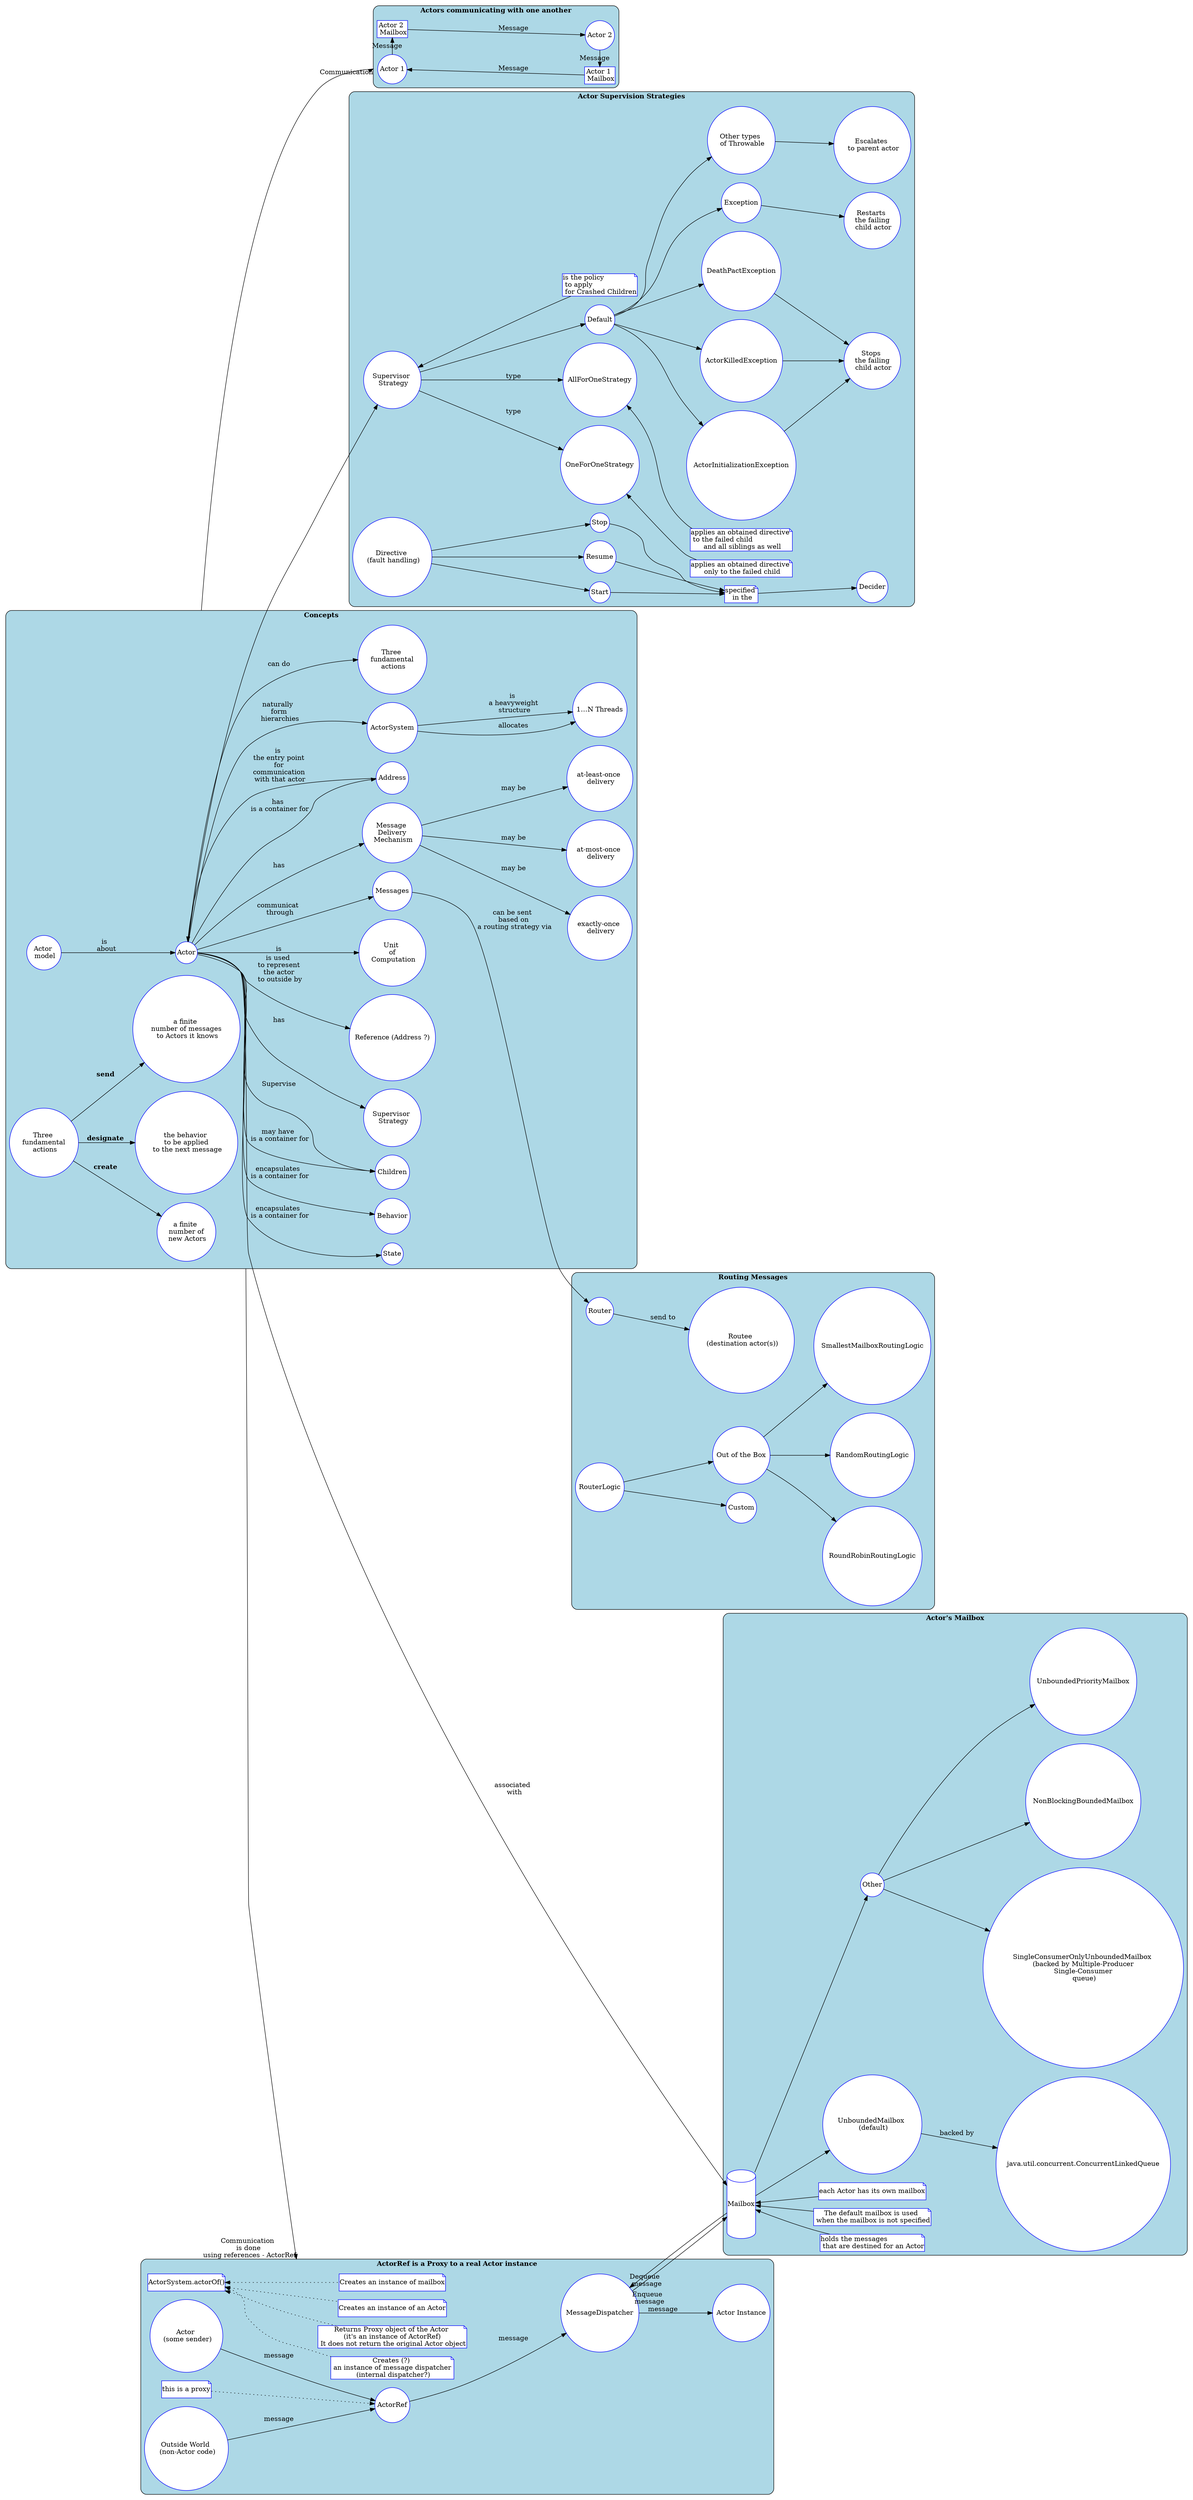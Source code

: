 digraph akka_actor {
	rankdir = "LR";
	compound = true;
	node [shape = circle style = filled fillcolor = white color = blue margin = 0.01];

	subgraph cluster_actor_model {
		label = <<B>Concepts</B>>; style = rounded; bgcolor = lightblue;
		
		"Actor \n model" -> Actor [label = "is \n about"];
		Actor -> "State" [label = "encapsulates \n is a container for"];
		Actor -> "Behavior" [label = "encapsulates \n is a container for"];
		Actor -> "Children" [label = "may have \n is a container for"];
		Actor -> "Supervisor \n Strategy" [label = "has"];
		Actor -> "Reference (Address ?)" [label = "is used \n to represent \n the actor \n to outside by"];
		Actor -> Address [label = "has \n is a container for"];
		Actor -> "Unit \n of \n Computation" [label = "is"];
		Actor -> "Messages" [label = "communicat \n through"];
		Address -> Actor [label = "is \n the entry point \n for \n communication \n with that actor"];
		Msg_Delivery [label = "Message \n Delivery \n Mechanism"];
		Actor -> Msg_Delivery [label = "has"];
		Msg_Delivery -> "at-most-once \n delivery" [label = "may be"];
		Msg_Delivery -> "at-least-once \n delivery" [label = "may be"];
		Msg_Delivery -> "exactly-once \n delivery" [label = "may be"];
		Actor -> ActorSystem [label = "naturally \n form \n hierarchies"];
		ActorSystem -> "1…N Threads" [label = "is \n a heavyweight \n structure"];
		ActorSystem -> "1…N Threads" [label = "allocates"];
		Actor -> "Three \n fundamental \n actions" [label = "can do"];
		Actions [label = "Three \n fundamental \n actions"];
		Actions -> "a finite \n number of messages \n to Actors it knows" [label = <<B>send</B>>]; 
		Actions -> "a finite \n number of \n new Actors" [label = <<B>create</B>>];
		Actions -> "the behavior \n to be applied \n to the next message" [label = <<B>designate</B>>];
	}

	subgraph cluster_mailbox {
	    label = <<B>Actor's Mailbox</B>>; style = rounded; bgcolor = lightblue;
	    Mailbox [shape=cylinder width=.03 height=2 ]
        Actor -> Mailbox [label = "associated \n with"];
	    note_mb_1 [label = "holds the messages \l that are destined for an Actor" shape = note];
	    note_mb_2 [label = "The default mailbox is used \n when the mailbox is not specified" shape = note];
	    note_mb_3 [label = "each Actor has its own mailbox" shape = note];
	    Mailbox -> {
	        note_mb_1;
	        note_mb_2;
	        note_mb_3;
	    } [dir = back];
	    Default_MB [label = "UnboundedMailbox \n (default)"];
	    Mailbox -> Default_MB;
	    Default_MB -> "java.util.concurrent.ConcurrentLinkedQueue" [label = "backed by"];
	    Mailbox -> Other;
	    Other -> {
	        "SingleConsumerOnlyUnboundedMailbox \n (backed by Multiple-Producer \n Single-Consumer \n queue)";
	        NonBlockingBoundedMailbox; UnboundedPriorityMailbox;
	    }
	}

    Actor -> actor_1 [headlabel="Communication" ltail=cluster_actor_model lhead=cluster_actor_communication];
	subgraph cluster_actor_communication {
		label = <<B>Actors communicating with one another</B>>; style = rounded; bgcolor = lightblue;
        actor_1 [label = "Actor 1"];
        actor_2 [label = "Actor 2"];
        actor_1_mb [shape = box label = "Actor 1 \n Mailbox"];
        actor_2_mb [shape = box label = "Actor 2 \n Mailbox"];

        actor_1_mb -> actor_1 [label = "Message"];
        { rank=same actor_1 -> actor_2_mb [label = "Message"] };
        actor_2_mb -> actor_2 [label = "Message"];
        { rank=same actor_2 -> actor_1_mb [label = "Message"] };
	}

    Actor -> ActorRef [headlabel = "Communication \n is done \n using references - ActorRef" ltail = cluster_actor_model lhead=cluster_actor_ref];
    subgraph cluster_actor_ref {
        label = <<B>ActorRef is a Proxy to a real Actor instance</B>>; style = rounded; bgcolor = lightblue;
        Create_Actor [label = "Creates an instance of an Actor" shape = note];
        Create_Mailbox [label = "Creates an instance of mailbox" shape = note];
        Create_MsgDispatcher [label = "Creates (?) \n an instance of message dispatcher \n (internal dispatcher?)" shape = note];
        Returns_ActorRef_Note [label = "Returns Proxy object of the Actor \n (it's an instance of ActorRef) \n It does not return the original Actor object" shape = note];
        Actor_System_Create [label = "ActorSystem.actorOf()" shape = note];
        Actor_System_Create -> {
            Create_Actor;
            Create_Mailbox;
            Create_MsgDispatcher;
            Returns_ActorRef_Note;
        } [dir = back style = dotted]
        Outside [label="Outside World \n (non-Actor code)"];
        Outside -> ActorRef [label = "message"];
        "Actor \n (some sender)" -> ActorRef [label = "message"];
        ActorRef -> MessageDispatcher [label = "message"];
        MessageDispatcher -> Mailbox [taillabel = "Enqueue \n message"];
        MessageDispatcher -> Mailbox [taillabel = "Dequeue \n message" dir=back];
        MessageDispatcher -> "Actor Instance" [label = "message"];
        Proxy_Note [label="this is a proxy" shape = note]; Proxy_Note -> ActorRef [style = dotted];
    }

	subgraph cluster_supervision {
		label = <<B>Actor Supervision Strategies</B>>; style = rounded; bgcolor = lightblue;
		Actor -> "Children" [label = "Supervise"];
		Supervisor [label = "Supervisor \n Strategy"];

		Actor -> Supervisor;

		Supervisor -> Default;
		Default -> "ActorInitializationException" -> "Stops \n the failing \n child actor";
		Default -> "ActorKilledException" -> "Stops \n the failing \n child actor";
		Default -> "DeathPactException" -> "Stops \n the failing \n child actor";
		Default -> "Exception" -> "Restarts \n the failing \n child actor";
		Default -> "Other types \n of Throwable" -> "Escalates \n to parent actor";

        note_crashed [label = "is the policy \l to apply \l for Crashed Children" shape = note];
		Supervisor -> note_crashed [dir = back];
		Supervisor -> {
		    OneForOneStrategy;
		    AllForOneStrategy;
		} [label = "type"]
		note_strategy_1 [label = "applies an obtained directive \l only to the failed child" shape = note];
		OneForOneStrategy -> note_strategy_1 [dir = back];
		note_strategy_2 [label = "applies an obtained directive \l to the failed child \l and all siblings as well" shape = note dir = back];
		AllForOneStrategy -> note_strategy_2 [dir = back];

		Directive [label = "Directive \n (fault handling)"];
		Directive -> {
		    Stop;
		    Start;
		    Resume;
		}
		spec_note [shape = note label = "specified \n in the"];
		Stop -> spec_note;
		Start -> spec_note;
		Resume -> spec_note;
		spec_note -> Decider;
	}

	subgraph cluster_routing {
        label = <<B>Routing Messages</B>>; style = rounded; bgcolor = lightblue;
	    Routee [label = "Routee \n (destination actor(s))"];
	    Messages -> Router [label = "can be sent \n based on \n a routing strategy via"];
	    Router -> Routee [label = "send to"];
	    RouterLogic -> {
	        Custom; in_lib [label = "Out of the Box"];
        }
        in_lib -> { RoundRobinRoutingLogic; RandomRoutingLogic; SmallestMailboxRoutingLogic }
	}

}

